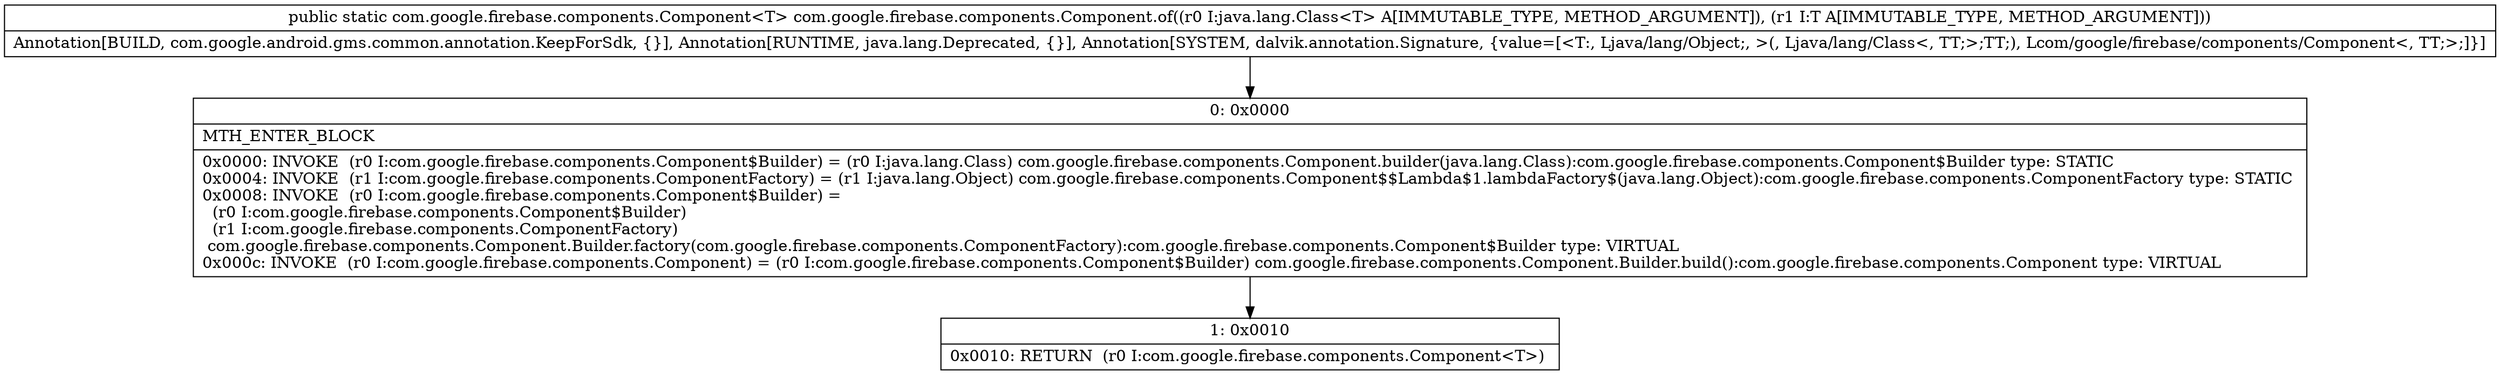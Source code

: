 digraph "CFG forcom.google.firebase.components.Component.of(Ljava\/lang\/Class;Ljava\/lang\/Object;)Lcom\/google\/firebase\/components\/Component;" {
Node_0 [shape=record,label="{0\:\ 0x0000|MTH_ENTER_BLOCK\l|0x0000: INVOKE  (r0 I:com.google.firebase.components.Component$Builder) = (r0 I:java.lang.Class) com.google.firebase.components.Component.builder(java.lang.Class):com.google.firebase.components.Component$Builder type: STATIC \l0x0004: INVOKE  (r1 I:com.google.firebase.components.ComponentFactory) = (r1 I:java.lang.Object) com.google.firebase.components.Component$$Lambda$1.lambdaFactory$(java.lang.Object):com.google.firebase.components.ComponentFactory type: STATIC \l0x0008: INVOKE  (r0 I:com.google.firebase.components.Component$Builder) = \l  (r0 I:com.google.firebase.components.Component$Builder)\l  (r1 I:com.google.firebase.components.ComponentFactory)\l com.google.firebase.components.Component.Builder.factory(com.google.firebase.components.ComponentFactory):com.google.firebase.components.Component$Builder type: VIRTUAL \l0x000c: INVOKE  (r0 I:com.google.firebase.components.Component) = (r0 I:com.google.firebase.components.Component$Builder) com.google.firebase.components.Component.Builder.build():com.google.firebase.components.Component type: VIRTUAL \l}"];
Node_1 [shape=record,label="{1\:\ 0x0010|0x0010: RETURN  (r0 I:com.google.firebase.components.Component\<T\>) \l}"];
MethodNode[shape=record,label="{public static com.google.firebase.components.Component\<T\> com.google.firebase.components.Component.of((r0 I:java.lang.Class\<T\> A[IMMUTABLE_TYPE, METHOD_ARGUMENT]), (r1 I:T A[IMMUTABLE_TYPE, METHOD_ARGUMENT]))  | Annotation[BUILD, com.google.android.gms.common.annotation.KeepForSdk, \{\}], Annotation[RUNTIME, java.lang.Deprecated, \{\}], Annotation[SYSTEM, dalvik.annotation.Signature, \{value=[\<T:, Ljava\/lang\/Object;, \>(, Ljava\/lang\/Class\<, TT;\>;TT;), Lcom\/google\/firebase\/components\/Component\<, TT;\>;]\}]\l}"];
MethodNode -> Node_0;
Node_0 -> Node_1;
}

